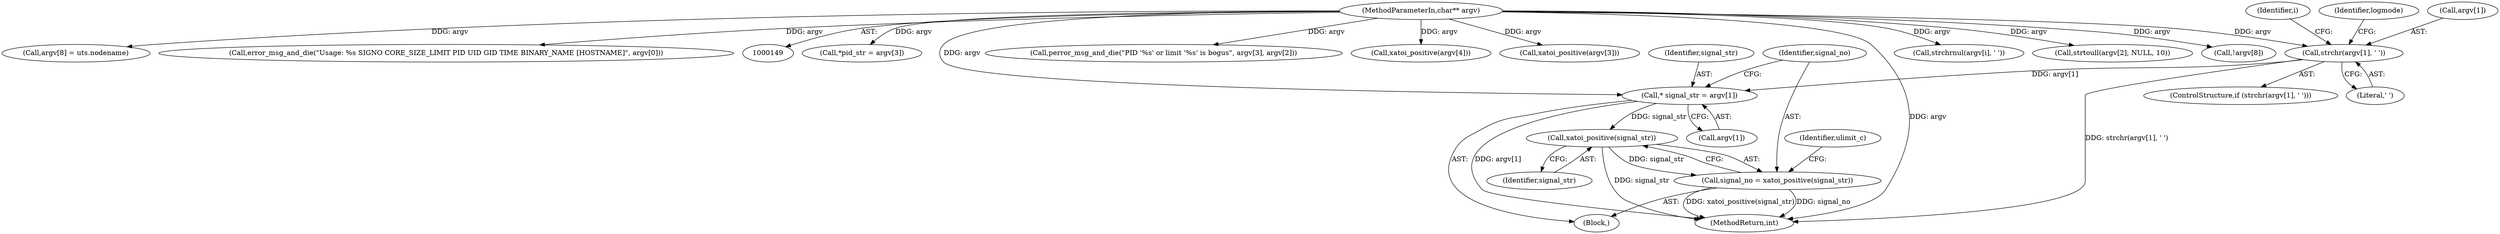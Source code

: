 digraph "0_abrt_8939398b82006ba1fec4ed491339fc075f43fc7c_1@API" {
"1000184" [label="(Call,strchr(argv[1], ' '))"];
"1000151" [label="(MethodParameterIn,char** argv)"];
"1000264" [label="(Call,* signal_str = argv[1])"];
"1000272" [label="(Call,xatoi_positive(signal_str))"];
"1000270" [label="(Call,signal_no = xatoi_positive(signal_str))"];
"1000302" [label="(Call,*pid_str = argv[3])"];
"1000183" [label="(ControlStructure,if (strchr(argv[1], ' ')))"];
"1000151" [label="(MethodParameterIn,char** argv)"];
"1000271" [label="(Identifier,signal_no)"];
"1000276" [label="(Identifier,ulimit_c)"];
"1000328" [label="(Call,perror_msg_and_die(\"PID '%s' or limit '%s' is bogus\", argv[3], argv[2]))"];
"1000317" [label="(Call,xatoi_positive(argv[4]))"];
"1000310" [label="(Call,xatoi_positive(argv[3]))"];
"1000265" [label="(Identifier,signal_str)"];
"1000270" [label="(Call,signal_no = xatoi_positive(signal_str))"];
"1000203" [label="(Call,strchrnul(argv[i], ' '))"];
"1000264" [label="(Call,* signal_str = argv[1])"];
"1000273" [label="(Identifier,signal_str)"];
"1000193" [label="(Identifier,i)"];
"1000277" [label="(Call,strtoull(argv[2], NULL, 10))"];
"1000353" [label="(Call,!argv[8])"];
"1000266" [label="(Call,argv[1])"];
"1000361" [label="(Call,argv[8] = uts.nodename)"];
"1000211" [label="(Identifier,logmode)"];
"1000178" [label="(Call,error_msg_and_die(\"Usage: %s SIGNO CORE_SIZE_LIMIT PID UID GID TIME BINARY_NAME [HOSTNAME]\", argv[0]))"];
"1000152" [label="(Block,)"];
"1000272" [label="(Call,xatoi_positive(signal_str))"];
"1000185" [label="(Call,argv[1])"];
"1000184" [label="(Call,strchr(argv[1], ' '))"];
"1001237" [label="(MethodReturn,int)"];
"1000188" [label="(Literal,' ')"];
"1000184" -> "1000183"  [label="AST: "];
"1000184" -> "1000188"  [label="CFG: "];
"1000185" -> "1000184"  [label="AST: "];
"1000188" -> "1000184"  [label="AST: "];
"1000193" -> "1000184"  [label="CFG: "];
"1000211" -> "1000184"  [label="CFG: "];
"1000184" -> "1001237"  [label="DDG: strchr(argv[1], ' ')"];
"1000151" -> "1000184"  [label="DDG: argv"];
"1000184" -> "1000264"  [label="DDG: argv[1]"];
"1000151" -> "1000149"  [label="AST: "];
"1000151" -> "1001237"  [label="DDG: argv"];
"1000151" -> "1000178"  [label="DDG: argv"];
"1000151" -> "1000203"  [label="DDG: argv"];
"1000151" -> "1000264"  [label="DDG: argv"];
"1000151" -> "1000277"  [label="DDG: argv"];
"1000151" -> "1000302"  [label="DDG: argv"];
"1000151" -> "1000310"  [label="DDG: argv"];
"1000151" -> "1000317"  [label="DDG: argv"];
"1000151" -> "1000328"  [label="DDG: argv"];
"1000151" -> "1000353"  [label="DDG: argv"];
"1000151" -> "1000361"  [label="DDG: argv"];
"1000264" -> "1000152"  [label="AST: "];
"1000264" -> "1000266"  [label="CFG: "];
"1000265" -> "1000264"  [label="AST: "];
"1000266" -> "1000264"  [label="AST: "];
"1000271" -> "1000264"  [label="CFG: "];
"1000264" -> "1001237"  [label="DDG: argv[1]"];
"1000264" -> "1000272"  [label="DDG: signal_str"];
"1000272" -> "1000270"  [label="AST: "];
"1000272" -> "1000273"  [label="CFG: "];
"1000273" -> "1000272"  [label="AST: "];
"1000270" -> "1000272"  [label="CFG: "];
"1000272" -> "1001237"  [label="DDG: signal_str"];
"1000272" -> "1000270"  [label="DDG: signal_str"];
"1000270" -> "1000152"  [label="AST: "];
"1000271" -> "1000270"  [label="AST: "];
"1000276" -> "1000270"  [label="CFG: "];
"1000270" -> "1001237"  [label="DDG: xatoi_positive(signal_str)"];
"1000270" -> "1001237"  [label="DDG: signal_no"];
}
